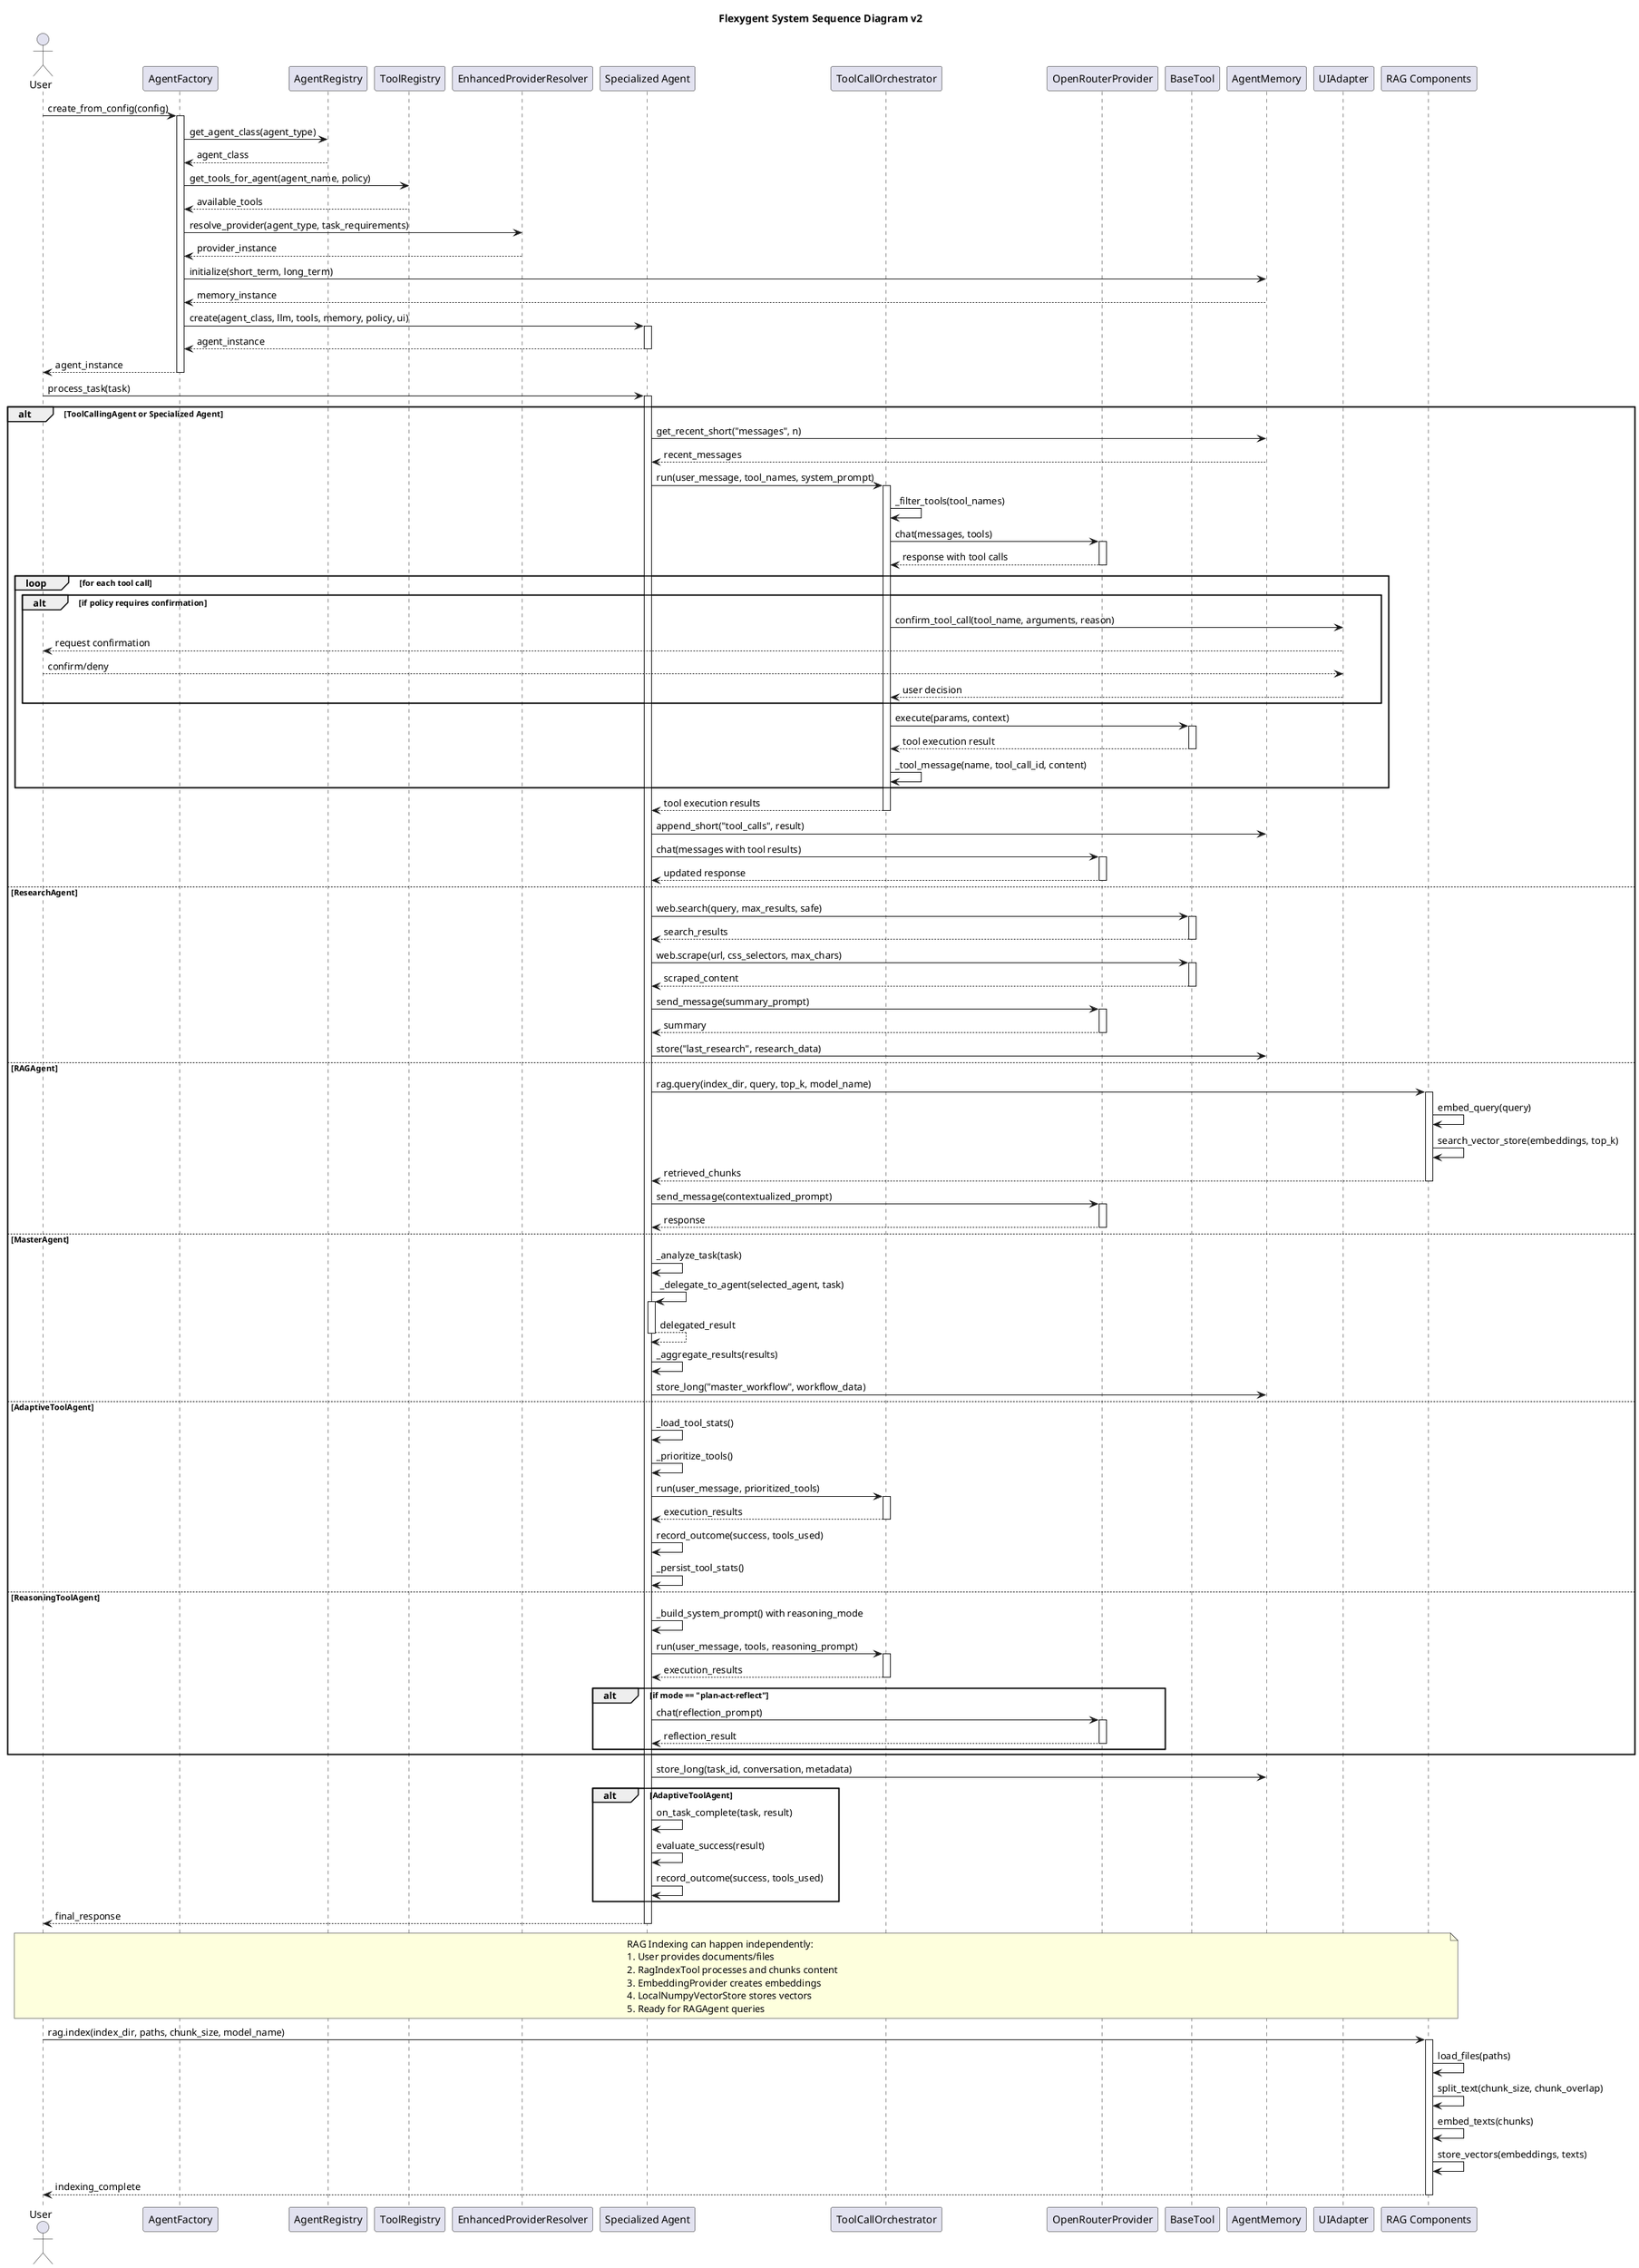 @startuml
title Flexygent System Sequence Diagram v2

actor User
participant AgentFactory
participant AgentRegistry
participant ToolRegistry
participant EnhancedProviderResolver
participant "Specialized Agent" as Agent
participant ToolCallOrchestrator
participant OpenRouterProvider
participant "BaseTool" as Tool
participant AgentMemory
participant UIAdapter
participant "RAG Components" as RAG

' === Initialization Phase ===
User -> AgentFactory: create_from_config(config)
activate AgentFactory

AgentFactory -> AgentRegistry: get_agent_class(agent_type)
AgentRegistry --> AgentFactory: agent_class

AgentFactory -> ToolRegistry: get_tools_for_agent(agent_name, policy)
ToolRegistry --> AgentFactory: available_tools

AgentFactory -> EnhancedProviderResolver: resolve_provider(agent_type, task_requirements)
EnhancedProviderResolver --> AgentFactory: provider_instance

AgentFactory -> AgentMemory: initialize(short_term, long_term)
AgentMemory --> AgentFactory: memory_instance

AgentFactory -> Agent: create(agent_class, llm, tools, memory, policy, ui)
activate Agent
Agent --> AgentFactory: agent_instance
deactivate Agent

AgentFactory --> User: agent_instance
deactivate AgentFactory

' === Task Processing Phase ===
User -> Agent: process_task(task)
activate Agent

' === Agent-Specific Processing ===
alt ToolCallingAgent or Specialized Agent
  Agent -> AgentMemory: get_recent_short("messages", n)
  AgentMemory --> Agent: recent_messages
  
  Agent -> ToolCallOrchestrator: run(user_message, tool_names, system_prompt)
  activate ToolCallOrchestrator
  
  ToolCallOrchestrator -> ToolCallOrchestrator: _filter_tools(tool_names)
  
  ToolCallOrchestrator -> OpenRouterProvider: chat(messages, tools)
  activate OpenRouterProvider
  OpenRouterProvider --> ToolCallOrchestrator: response with tool calls
  deactivate OpenRouterProvider
  
  ' === Tool Orchestration Loop ===
  loop for each tool call
    alt if policy requires confirmation
      ToolCallOrchestrator -> UIAdapter: confirm_tool_call(tool_name, arguments, reason)
      UIAdapter --> User: request confirmation
      User --> UIAdapter: confirm/deny
      UIAdapter --> ToolCallOrchestrator: user decision
    end
    
    ToolCallOrchestrator -> Tool: execute(params, context)
    activate Tool
    Tool --> ToolCallOrchestrator: tool execution result
    deactivate Tool
    
    ToolCallOrchestrator -> ToolCallOrchestrator: _tool_message(name, tool_call_id, content)
  end
  
  ToolCallOrchestrator --> Agent: tool execution results
  deactivate ToolCallOrchestrator
  
  Agent -> AgentMemory: append_short("tool_calls", result)
  
  Agent -> OpenRouterProvider: chat(messages with tool results)
  activate OpenRouterProvider
  OpenRouterProvider --> Agent: updated response
  deactivate OpenRouterProvider

else ResearchAgent
  Agent -> Tool: web.search(query, max_results, safe)
  activate Tool
  Tool --> Agent: search_results
  deactivate Tool
  
  Agent -> Tool: web.scrape(url, css_selectors, max_chars)
  activate Tool
  Tool --> Agent: scraped_content
  deactivate Tool
  
  Agent -> OpenRouterProvider: send_message(summary_prompt)
  activate OpenRouterProvider
  OpenRouterProvider --> Agent: summary
  deactivate OpenRouterProvider
  
  Agent -> AgentMemory: store("last_research", research_data)

else RAGAgent
  Agent -> RAG: rag.query(index_dir, query, top_k, model_name)
  activate RAG
  RAG -> RAG: embed_query(query)
  RAG -> RAG: search_vector_store(embeddings, top_k)
  RAG --> Agent: retrieved_chunks
  deactivate RAG
  
  Agent -> OpenRouterProvider: send_message(contextualized_prompt)
  activate OpenRouterProvider
  OpenRouterProvider --> Agent: response
  deactivate OpenRouterProvider

else MasterAgent
  Agent -> Agent: _analyze_task(task)
  Agent -> Agent: _delegate_to_agent(selected_agent, task)
  activate Agent
  Agent --> Agent: delegated_result
  deactivate Agent
  
  Agent -> Agent: _aggregate_results(results)
  Agent -> AgentMemory: store_long("master_workflow", workflow_data)

else AdaptiveToolAgent
  Agent -> Agent: _load_tool_stats()
  Agent -> Agent: _prioritize_tools()
  
  ' Execute with prioritized tools
  Agent -> ToolCallOrchestrator: run(user_message, prioritized_tools)
  activate ToolCallOrchestrator
  ToolCallOrchestrator --> Agent: execution_results
  deactivate ToolCallOrchestrator
  
  Agent -> Agent: record_outcome(success, tools_used)
  Agent -> Agent: _persist_tool_stats()

else ReasoningToolAgent
  Agent -> Agent: _build_system_prompt() with reasoning_mode
  
  ' Execute with reasoning-enhanced prompt
  Agent -> ToolCallOrchestrator: run(user_message, tools, reasoning_prompt)
  activate ToolCallOrchestrator
  ToolCallOrchestrator --> Agent: execution_results
  deactivate ToolCallOrchestrator
  
  ' Optional reflection step
  alt if mode == "plan-act-reflect"
    Agent -> OpenRouterProvider: chat(reflection_prompt)
    activate OpenRouterProvider
    OpenRouterProvider --> Agent: reflection_result
    deactivate OpenRouterProvider
  end

end

' === Memory Storage ===
Agent -> AgentMemory: store_long(task_id, conversation, metadata)

' === Specialized Agent Post-Processing ===
alt AdaptiveToolAgent
  Agent -> Agent: on_task_complete(task, result)
  Agent -> Agent: evaluate_success(result)
  Agent -> Agent: record_outcome(success, tools_used)
end

Agent --> User: final_response
deactivate Agent

' === RAG Indexing Flow (Separate) ===
note over User, RAG
  RAG Indexing can happen independently:
  1. User provides documents/files
  2. RagIndexTool processes and chunks content
  3. EmbeddingProvider creates embeddings
  4. LocalNumpyVectorStore stores vectors
  5. Ready for RAGAgent queries
end note

User -> RAG: rag.index(index_dir, paths, chunk_size, model_name)
activate RAG
RAG -> RAG: load_files(paths)
RAG -> RAG: split_text(chunk_size, chunk_overlap)
RAG -> RAG: embed_texts(chunks)
RAG -> RAG: store_vectors(embeddings, texts)
RAG --> User: indexing_complete
deactivate RAG

@enduml
